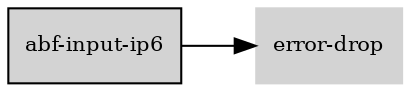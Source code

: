 digraph "abf_input_ip6_subgraph" {
  rankdir=LR;
  node [shape=box, style=filled, fontsize=10, color=lightgray, fontcolor=black, fillcolor=lightgray];
  "abf-input-ip6" [color=black, fontcolor=black, fillcolor=lightgray];
  edge [fontsize=8];
  "abf-input-ip6" -> "error-drop";
}
